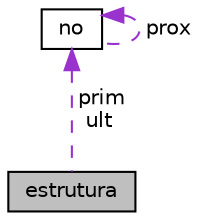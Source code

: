 digraph "estrutura"
{
 // LATEX_PDF_SIZE
  edge [fontname="Helvetica",fontsize="10",labelfontname="Helvetica",labelfontsize="10"];
  node [fontname="Helvetica",fontsize="10",shape=record];
  Node1 [label="estrutura",height=0.2,width=0.4,color="black", fillcolor="grey75", style="filled", fontcolor="black",tooltip=" "];
  Node2 -> Node1 [dir="back",color="darkorchid3",fontsize="10",style="dashed",label=" prim\nult" ,fontname="Helvetica"];
  Node2 [label="no",height=0.2,width=0.4,color="black", fillcolor="white", style="filled",URL="$structno.html",tooltip=" "];
  Node2 -> Node2 [dir="back",color="darkorchid3",fontsize="10",style="dashed",label=" prox" ,fontname="Helvetica"];
}
